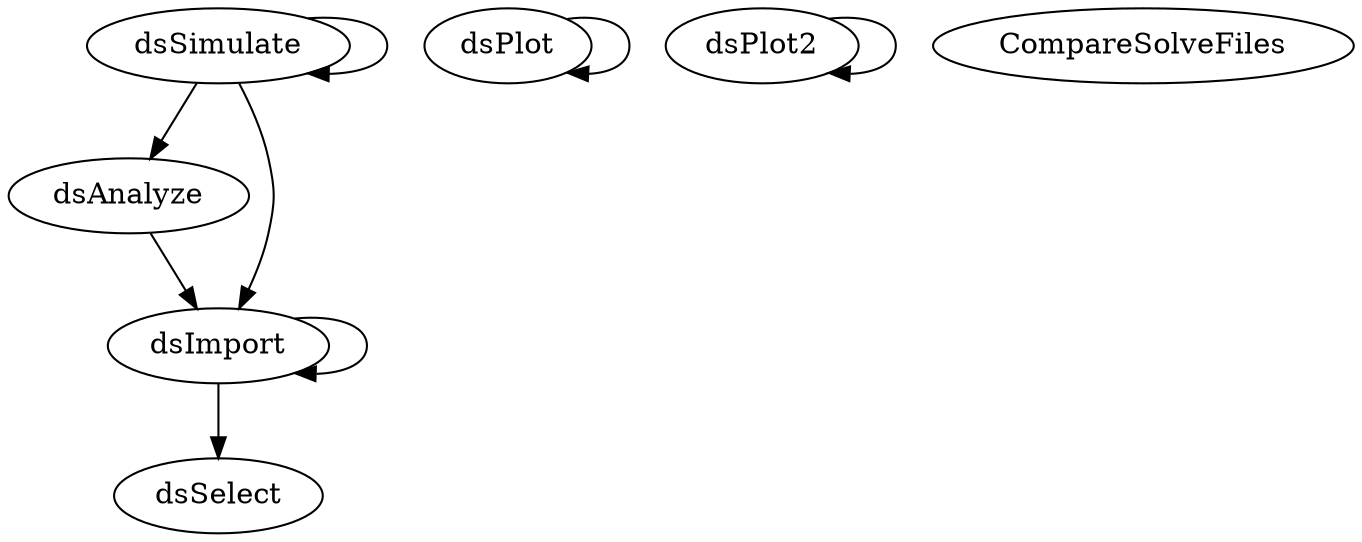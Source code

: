 /* Created by mdot for Matlab */
digraph m2html {
  dsAnalyze -> dsImport;
  dsImport -> dsImport;
  dsImport -> dsSelect;
  dsPlot -> dsPlot;
  dsPlot2 -> dsPlot2;
  dsSimulate -> dsAnalyze;
  dsSimulate -> dsImport;
  dsSimulate -> dsSimulate;

  CompareSolveFiles [URL="CompareSolveFiles.html"];
  dsAnalyze [URL="dsAnalyze.html"];
  dsImport [URL="dsImport.html"];
  dsPlot [URL="dsPlot.html"];
  dsPlot2 [URL="dsPlot2.html"];
  dsSelect [URL="dsSelect.html"];
  dsSimulate [URL="dsSimulate.html"];
}